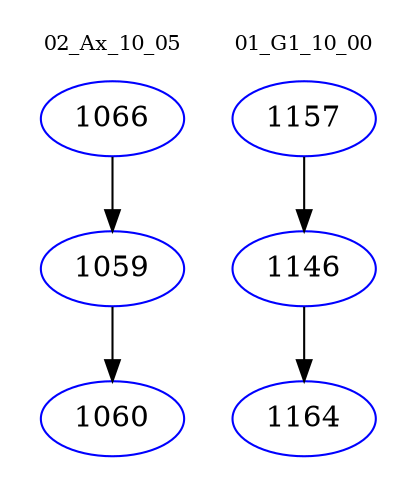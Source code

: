 digraph{
subgraph cluster_0 {
color = white
label = "02_Ax_10_05";
fontsize=10;
T0_1066 [label="1066", color="blue"]
T0_1066 -> T0_1059 [color="black"]
T0_1059 [label="1059", color="blue"]
T0_1059 -> T0_1060 [color="black"]
T0_1060 [label="1060", color="blue"]
}
subgraph cluster_1 {
color = white
label = "01_G1_10_00";
fontsize=10;
T1_1157 [label="1157", color="blue"]
T1_1157 -> T1_1146 [color="black"]
T1_1146 [label="1146", color="blue"]
T1_1146 -> T1_1164 [color="black"]
T1_1164 [label="1164", color="blue"]
}
}
